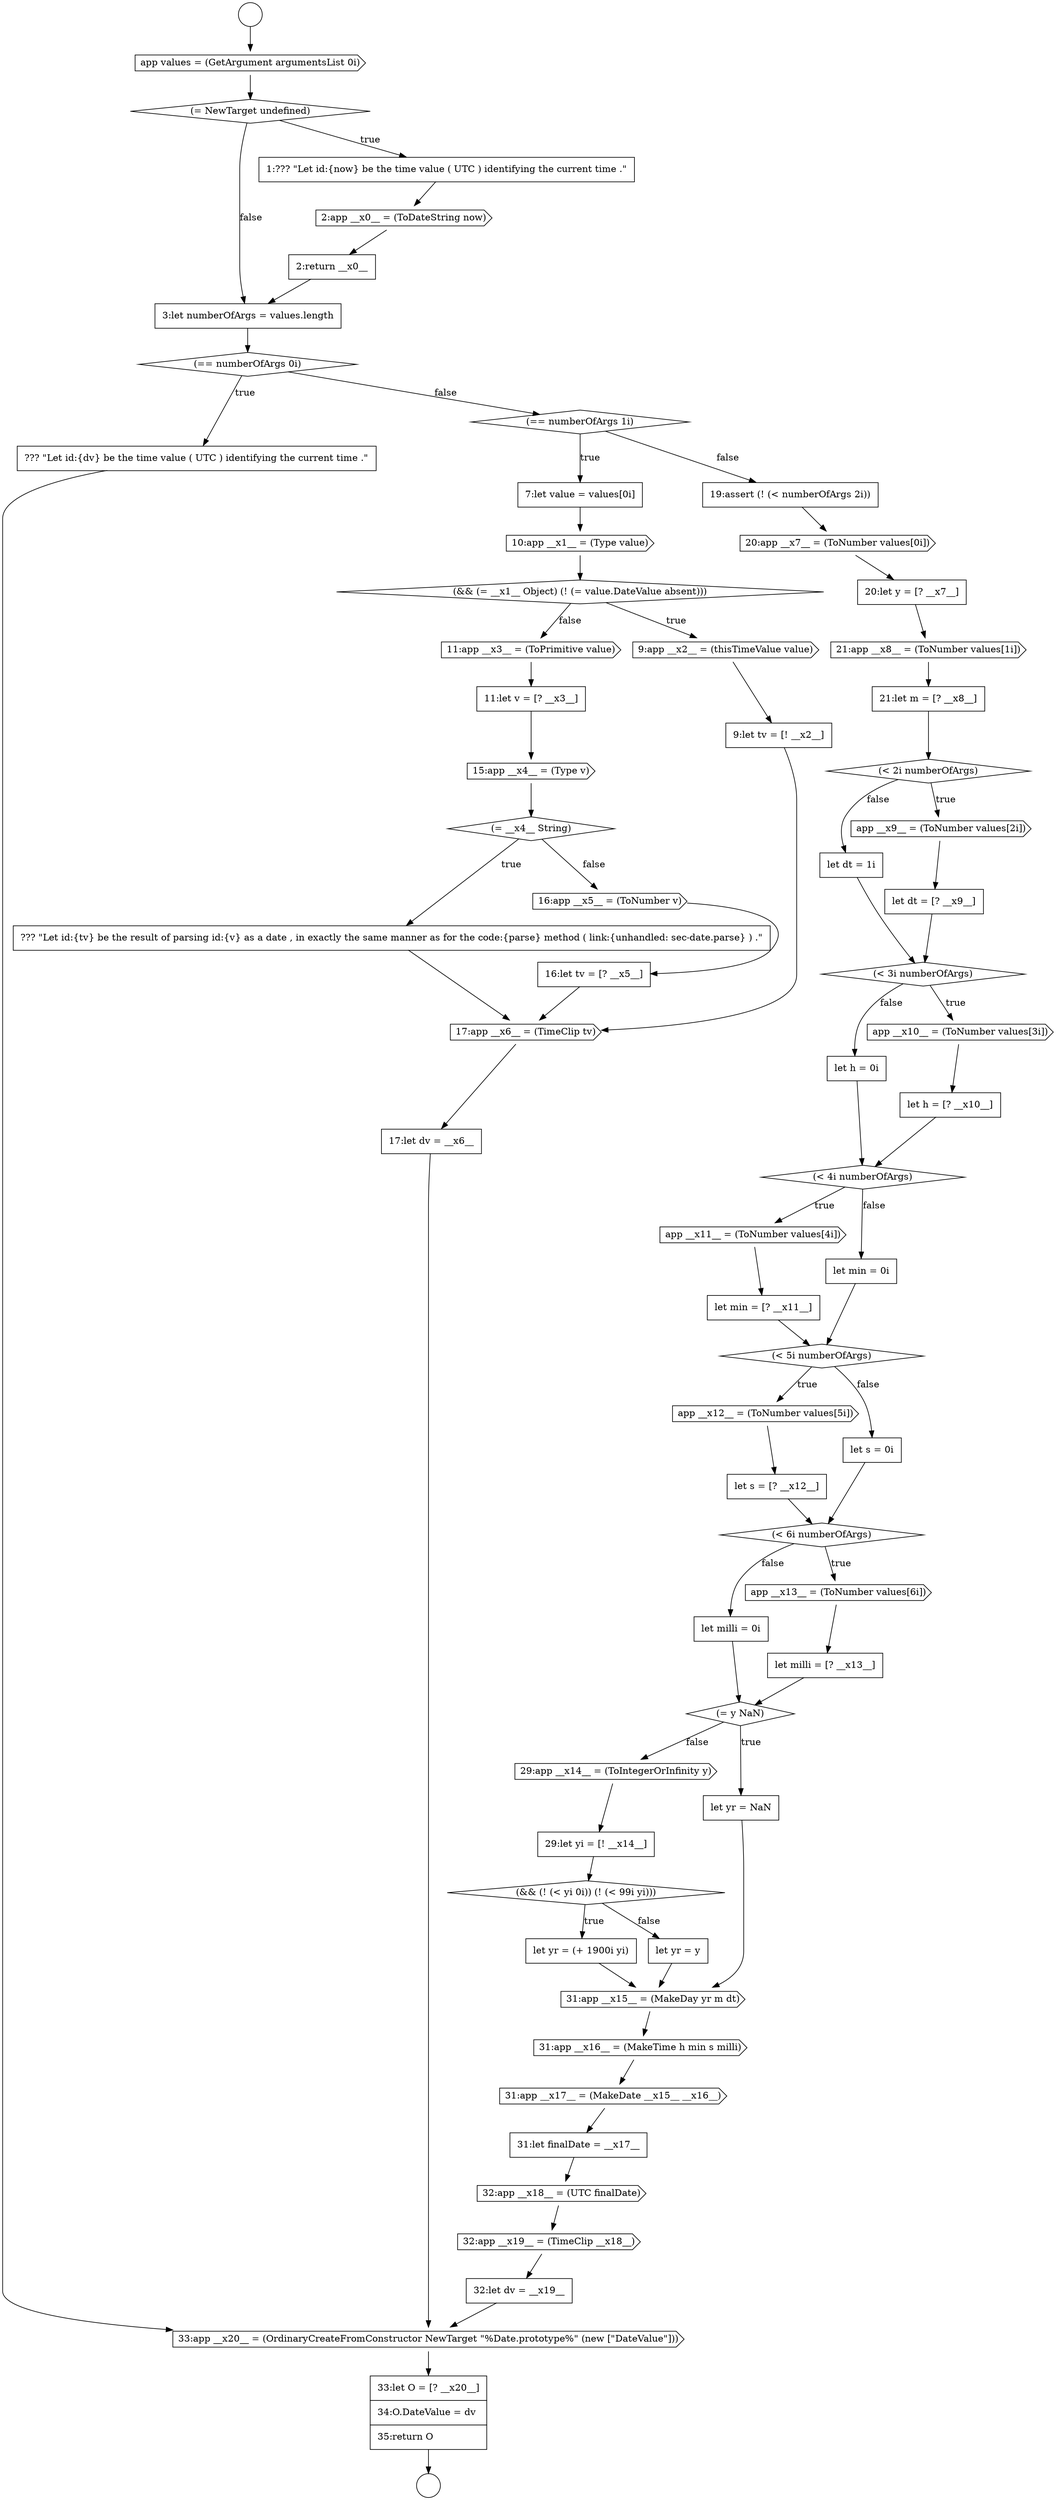digraph {
  node13183 [shape=cds, label=<<font color="black">20:app __x7__ = (ToNumber values[0i])</font>> color="black" fillcolor="white" style=filled]
  node13200 [shape=cds, label=<<font color="black">app __x12__ = (ToNumber values[5i])</font>> color="black" fillcolor="white" style=filled]
  node13201 [shape=none, margin=0, label=<<font color="black">
    <table border="0" cellborder="1" cellspacing="0" cellpadding="10">
      <tr><td align="left">let s = [? __x12__]</td></tr>
    </table>
  </font>> color="black" fillcolor="white" style=filled]
  node13157 [shape=circle label=" " color="black" fillcolor="white" style=filled]
  node13164 [shape=none, margin=0, label=<<font color="black">
    <table border="0" cellborder="1" cellspacing="0" cellpadding="10">
      <tr><td align="left">3:let numberOfArgs = values.length</td></tr>
    </table>
  </font>> color="black" fillcolor="white" style=filled]
  node13181 [shape=none, margin=0, label=<<font color="black">
    <table border="0" cellborder="1" cellspacing="0" cellpadding="10">
      <tr><td align="left">17:let dv = __x6__</td></tr>
    </table>
  </font>> color="black" fillcolor="white" style=filled]
  node13175 [shape=cds, label=<<font color="black">15:app __x4__ = (Type v)</font>> color="black" fillcolor="white" style=filled]
  node13194 [shape=none, margin=0, label=<<font color="black">
    <table border="0" cellborder="1" cellspacing="0" cellpadding="10">
      <tr><td align="left">let h = 0i</td></tr>
    </table>
  </font>> color="black" fillcolor="white" style=filled]
  node13162 [shape=cds, label=<<font color="black">2:app __x0__ = (ToDateString now)</font>> color="black" fillcolor="white" style=filled]
  node13199 [shape=diamond, label=<<font color="black">(&lt; 5i numberOfArgs)</font>> color="black" fillcolor="white" style=filled]
  node13177 [shape=none, margin=0, label=<<font color="black">
    <table border="0" cellborder="1" cellspacing="0" cellpadding="10">
      <tr><td align="left">??? &quot;Let id:{tv} be the result of parsing id:{v} as a date , in exactly the same manner as for the code:{parse} method ( link:{unhandled: sec-date.parse} ) .&quot;</td></tr>
    </table>
  </font>> color="black" fillcolor="white" style=filled]
  node13159 [shape=cds, label=<<font color="black">app values = (GetArgument argumentsList 0i)</font>> color="black" fillcolor="white" style=filled]
  node13212 [shape=none, margin=0, label=<<font color="black">
    <table border="0" cellborder="1" cellspacing="0" cellpadding="10">
      <tr><td align="left">let yr = (+ 1900i yi)</td></tr>
    </table>
  </font>> color="black" fillcolor="white" style=filled]
  node13202 [shape=none, margin=0, label=<<font color="black">
    <table border="0" cellborder="1" cellspacing="0" cellpadding="10">
      <tr><td align="left">let s = 0i</td></tr>
    </table>
  </font>> color="black" fillcolor="white" style=filled]
  node13187 [shape=diamond, label=<<font color="black">(&lt; 2i numberOfArgs)</font>> color="black" fillcolor="white" style=filled]
  node13219 [shape=cds, label=<<font color="black">32:app __x19__ = (TimeClip __x18__)</font>> color="black" fillcolor="white" style=filled]
  node13174 [shape=none, margin=0, label=<<font color="black">
    <table border="0" cellborder="1" cellspacing="0" cellpadding="10">
      <tr><td align="left">11:let v = [? __x3__]</td></tr>
    </table>
  </font>> color="black" fillcolor="white" style=filled]
  node13209 [shape=cds, label=<<font color="black">29:app __x14__ = (ToIntegerOrInfinity y)</font>> color="black" fillcolor="white" style=filled]
  node13179 [shape=none, margin=0, label=<<font color="black">
    <table border="0" cellborder="1" cellspacing="0" cellpadding="10">
      <tr><td align="left">16:let tv = [? __x5__]</td></tr>
    </table>
  </font>> color="black" fillcolor="white" style=filled]
  node13191 [shape=diamond, label=<<font color="black">(&lt; 3i numberOfArgs)</font>> color="black" fillcolor="white" style=filled]
  node13170 [shape=diamond, label=<<font color="black">(&amp;&amp; (= __x1__ Object) (! (= value.DateValue absent)))</font>> color="black" fillcolor="white" style=filled]
  node13195 [shape=diamond, label=<<font color="black">(&lt; 4i numberOfArgs)</font>> color="black" fillcolor="white" style=filled]
  node13166 [shape=none, margin=0, label=<<font color="black">
    <table border="0" cellborder="1" cellspacing="0" cellpadding="10">
      <tr><td align="left">??? &quot;Let id:{dv} be the time value ( UTC ) identifying the current time .&quot;</td></tr>
    </table>
  </font>> color="black" fillcolor="white" style=filled]
  node13216 [shape=cds, label=<<font color="black">31:app __x17__ = (MakeDate __x15__ __x16__)</font>> color="black" fillcolor="white" style=filled]
  node13206 [shape=none, margin=0, label=<<font color="black">
    <table border="0" cellborder="1" cellspacing="0" cellpadding="10">
      <tr><td align="left">let milli = 0i</td></tr>
    </table>
  </font>> color="black" fillcolor="white" style=filled]
  node13186 [shape=none, margin=0, label=<<font color="black">
    <table border="0" cellborder="1" cellspacing="0" cellpadding="10">
      <tr><td align="left">21:let m = [? __x8__]</td></tr>
    </table>
  </font>> color="black" fillcolor="white" style=filled]
  node13218 [shape=cds, label=<<font color="black">32:app __x18__ = (UTC finalDate)</font>> color="black" fillcolor="white" style=filled]
  node13158 [shape=circle label=" " color="black" fillcolor="white" style=filled]
  node13180 [shape=cds, label=<<font color="black">17:app __x6__ = (TimeClip tv)</font>> color="black" fillcolor="white" style=filled]
  node13222 [shape=none, margin=0, label=<<font color="black">
    <table border="0" cellborder="1" cellspacing="0" cellpadding="10">
      <tr><td align="left">33:let O = [? __x20__]</td></tr>
      <tr><td align="left">34:O.DateValue = dv</td></tr>
      <tr><td align="left">35:return O</td></tr>
    </table>
  </font>> color="black" fillcolor="white" style=filled]
  node13173 [shape=cds, label=<<font color="black">11:app __x3__ = (ToPrimitive value)</font>> color="black" fillcolor="white" style=filled]
  node13163 [shape=none, margin=0, label=<<font color="black">
    <table border="0" cellborder="1" cellspacing="0" cellpadding="10">
      <tr><td align="left">2:return __x0__</td></tr>
    </table>
  </font>> color="black" fillcolor="white" style=filled]
  node13190 [shape=none, margin=0, label=<<font color="black">
    <table border="0" cellborder="1" cellspacing="0" cellpadding="10">
      <tr><td align="left">let dt = 1i</td></tr>
    </table>
  </font>> color="black" fillcolor="white" style=filled]
  node13184 [shape=none, margin=0, label=<<font color="black">
    <table border="0" cellborder="1" cellspacing="0" cellpadding="10">
      <tr><td align="left">20:let y = [? __x7__]</td></tr>
    </table>
  </font>> color="black" fillcolor="white" style=filled]
  node13205 [shape=none, margin=0, label=<<font color="black">
    <table border="0" cellborder="1" cellspacing="0" cellpadding="10">
      <tr><td align="left">let milli = [? __x13__]</td></tr>
    </table>
  </font>> color="black" fillcolor="white" style=filled]
  node13169 [shape=cds, label=<<font color="black">10:app __x1__ = (Type value)</font>> color="black" fillcolor="white" style=filled]
  node13167 [shape=diamond, label=<<font color="black">(== numberOfArgs 1i)</font>> color="black" fillcolor="white" style=filled]
  node13213 [shape=none, margin=0, label=<<font color="black">
    <table border="0" cellborder="1" cellspacing="0" cellpadding="10">
      <tr><td align="left">let yr = y</td></tr>
    </table>
  </font>> color="black" fillcolor="white" style=filled]
  node13196 [shape=cds, label=<<font color="black">app __x11__ = (ToNumber values[4i])</font>> color="black" fillcolor="white" style=filled]
  node13197 [shape=none, margin=0, label=<<font color="black">
    <table border="0" cellborder="1" cellspacing="0" cellpadding="10">
      <tr><td align="left">let min = [? __x11__]</td></tr>
    </table>
  </font>> color="black" fillcolor="white" style=filled]
  node13217 [shape=none, margin=0, label=<<font color="black">
    <table border="0" cellborder="1" cellspacing="0" cellpadding="10">
      <tr><td align="left">31:let finalDate = __x17__</td></tr>
    </table>
  </font>> color="black" fillcolor="white" style=filled]
  node13176 [shape=diamond, label=<<font color="black">(= __x4__ String)</font>> color="black" fillcolor="white" style=filled]
  node13221 [shape=cds, label=<<font color="black">33:app __x20__ = (OrdinaryCreateFromConstructor NewTarget &quot;%Date.prototype%&quot; (new [&quot;DateValue&quot;]))</font>> color="black" fillcolor="white" style=filled]
  node13210 [shape=none, margin=0, label=<<font color="black">
    <table border="0" cellborder="1" cellspacing="0" cellpadding="10">
      <tr><td align="left">29:let yi = [! __x14__]</td></tr>
    </table>
  </font>> color="black" fillcolor="white" style=filled]
  node13204 [shape=cds, label=<<font color="black">app __x13__ = (ToNumber values[6i])</font>> color="black" fillcolor="white" style=filled]
  node13214 [shape=cds, label=<<font color="black">31:app __x15__ = (MakeDay yr m dt)</font>> color="black" fillcolor="white" style=filled]
  node13208 [shape=none, margin=0, label=<<font color="black">
    <table border="0" cellborder="1" cellspacing="0" cellpadding="10">
      <tr><td align="left">let yr = NaN</td></tr>
    </table>
  </font>> color="black" fillcolor="white" style=filled]
  node13168 [shape=none, margin=0, label=<<font color="black">
    <table border="0" cellborder="1" cellspacing="0" cellpadding="10">
      <tr><td align="left">7:let value = values[0i]</td></tr>
    </table>
  </font>> color="black" fillcolor="white" style=filled]
  node13189 [shape=none, margin=0, label=<<font color="black">
    <table border="0" cellborder="1" cellspacing="0" cellpadding="10">
      <tr><td align="left">let dt = [? __x9__]</td></tr>
    </table>
  </font>> color="black" fillcolor="white" style=filled]
  node13185 [shape=cds, label=<<font color="black">21:app __x8__ = (ToNumber values[1i])</font>> color="black" fillcolor="white" style=filled]
  node13172 [shape=none, margin=0, label=<<font color="black">
    <table border="0" cellborder="1" cellspacing="0" cellpadding="10">
      <tr><td align="left">9:let tv = [! __x2__]</td></tr>
    </table>
  </font>> color="black" fillcolor="white" style=filled]
  node13160 [shape=diamond, label=<<font color="black">(= NewTarget undefined)</font>> color="black" fillcolor="white" style=filled]
  node13211 [shape=diamond, label=<<font color="black">(&amp;&amp; (! (&lt; yi 0i)) (! (&lt; 99i yi)))</font>> color="black" fillcolor="white" style=filled]
  node13178 [shape=cds, label=<<font color="black">16:app __x5__ = (ToNumber v)</font>> color="black" fillcolor="white" style=filled]
  node13203 [shape=diamond, label=<<font color="black">(&lt; 6i numberOfArgs)</font>> color="black" fillcolor="white" style=filled]
  node13188 [shape=cds, label=<<font color="black">app __x9__ = (ToNumber values[2i])</font>> color="black" fillcolor="white" style=filled]
  node13193 [shape=none, margin=0, label=<<font color="black">
    <table border="0" cellborder="1" cellspacing="0" cellpadding="10">
      <tr><td align="left">let h = [? __x10__]</td></tr>
    </table>
  </font>> color="black" fillcolor="white" style=filled]
  node13198 [shape=none, margin=0, label=<<font color="black">
    <table border="0" cellborder="1" cellspacing="0" cellpadding="10">
      <tr><td align="left">let min = 0i</td></tr>
    </table>
  </font>> color="black" fillcolor="white" style=filled]
  node13207 [shape=diamond, label=<<font color="black">(= y NaN)</font>> color="black" fillcolor="white" style=filled]
  node13192 [shape=cds, label=<<font color="black">app __x10__ = (ToNumber values[3i])</font>> color="black" fillcolor="white" style=filled]
  node13220 [shape=none, margin=0, label=<<font color="black">
    <table border="0" cellborder="1" cellspacing="0" cellpadding="10">
      <tr><td align="left">32:let dv = __x19__</td></tr>
    </table>
  </font>> color="black" fillcolor="white" style=filled]
  node13165 [shape=diamond, label=<<font color="black">(== numberOfArgs 0i)</font>> color="black" fillcolor="white" style=filled]
  node13171 [shape=cds, label=<<font color="black">9:app __x2__ = (thisTimeValue value)</font>> color="black" fillcolor="white" style=filled]
  node13161 [shape=none, margin=0, label=<<font color="black">
    <table border="0" cellborder="1" cellspacing="0" cellpadding="10">
      <tr><td align="left">1:??? &quot;Let id:{now} be the time value ( UTC ) identifying the current time .&quot;</td></tr>
    </table>
  </font>> color="black" fillcolor="white" style=filled]
  node13215 [shape=cds, label=<<font color="black">31:app __x16__ = (MakeTime h min s milli)</font>> color="black" fillcolor="white" style=filled]
  node13182 [shape=none, margin=0, label=<<font color="black">
    <table border="0" cellborder="1" cellspacing="0" cellpadding="10">
      <tr><td align="left">19:assert (! (&lt; numberOfArgs 2i))</td></tr>
    </table>
  </font>> color="black" fillcolor="white" style=filled]
  node13217 -> node13218 [ color="black"]
  node13191 -> node13192 [label=<<font color="black">true</font>> color="black"]
  node13191 -> node13194 [label=<<font color="black">false</font>> color="black"]
  node13209 -> node13210 [ color="black"]
  node13184 -> node13185 [ color="black"]
  node13186 -> node13187 [ color="black"]
  node13171 -> node13172 [ color="black"]
  node13219 -> node13220 [ color="black"]
  node13196 -> node13197 [ color="black"]
  node13187 -> node13188 [label=<<font color="black">true</font>> color="black"]
  node13187 -> node13190 [label=<<font color="black">false</font>> color="black"]
  node13195 -> node13196 [label=<<font color="black">true</font>> color="black"]
  node13195 -> node13198 [label=<<font color="black">false</font>> color="black"]
  node13198 -> node13199 [ color="black"]
  node13206 -> node13207 [ color="black"]
  node13172 -> node13180 [ color="black"]
  node13163 -> node13164 [ color="black"]
  node13194 -> node13195 [ color="black"]
  node13204 -> node13205 [ color="black"]
  node13200 -> node13201 [ color="black"]
  node13162 -> node13163 [ color="black"]
  node13176 -> node13177 [label=<<font color="black">true</font>> color="black"]
  node13176 -> node13178 [label=<<font color="black">false</font>> color="black"]
  node13193 -> node13195 [ color="black"]
  node13210 -> node13211 [ color="black"]
  node13159 -> node13160 [ color="black"]
  node13211 -> node13212 [label=<<font color="black">true</font>> color="black"]
  node13211 -> node13213 [label=<<font color="black">false</font>> color="black"]
  node13221 -> node13222 [ color="black"]
  node13208 -> node13214 [ color="black"]
  node13185 -> node13186 [ color="black"]
  node13177 -> node13180 [ color="black"]
  node13164 -> node13165 [ color="black"]
  node13160 -> node13161 [label=<<font color="black">true</font>> color="black"]
  node13160 -> node13164 [label=<<font color="black">false</font>> color="black"]
  node13216 -> node13217 [ color="black"]
  node13179 -> node13180 [ color="black"]
  node13215 -> node13216 [ color="black"]
  node13178 -> node13179 [ color="black"]
  node13161 -> node13162 [ color="black"]
  node13169 -> node13170 [ color="black"]
  node13197 -> node13199 [ color="black"]
  node13188 -> node13189 [ color="black"]
  node13166 -> node13221 [ color="black"]
  node13167 -> node13168 [label=<<font color="black">true</font>> color="black"]
  node13167 -> node13182 [label=<<font color="black">false</font>> color="black"]
  node13175 -> node13176 [ color="black"]
  node13189 -> node13191 [ color="black"]
  node13181 -> node13221 [ color="black"]
  node13220 -> node13221 [ color="black"]
  node13174 -> node13175 [ color="black"]
  node13222 -> node13158 [ color="black"]
  node13201 -> node13203 [ color="black"]
  node13182 -> node13183 [ color="black"]
  node13183 -> node13184 [ color="black"]
  node13173 -> node13174 [ color="black"]
  node13157 -> node13159 [ color="black"]
  node13168 -> node13169 [ color="black"]
  node13192 -> node13193 [ color="black"]
  node13165 -> node13166 [label=<<font color="black">true</font>> color="black"]
  node13165 -> node13167 [label=<<font color="black">false</font>> color="black"]
  node13218 -> node13219 [ color="black"]
  node13207 -> node13208 [label=<<font color="black">true</font>> color="black"]
  node13207 -> node13209 [label=<<font color="black">false</font>> color="black"]
  node13199 -> node13200 [label=<<font color="black">true</font>> color="black"]
  node13199 -> node13202 [label=<<font color="black">false</font>> color="black"]
  node13214 -> node13215 [ color="black"]
  node13203 -> node13204 [label=<<font color="black">true</font>> color="black"]
  node13203 -> node13206 [label=<<font color="black">false</font>> color="black"]
  node13180 -> node13181 [ color="black"]
  node13190 -> node13191 [ color="black"]
  node13205 -> node13207 [ color="black"]
  node13213 -> node13214 [ color="black"]
  node13202 -> node13203 [ color="black"]
  node13212 -> node13214 [ color="black"]
  node13170 -> node13171 [label=<<font color="black">true</font>> color="black"]
  node13170 -> node13173 [label=<<font color="black">false</font>> color="black"]
}

